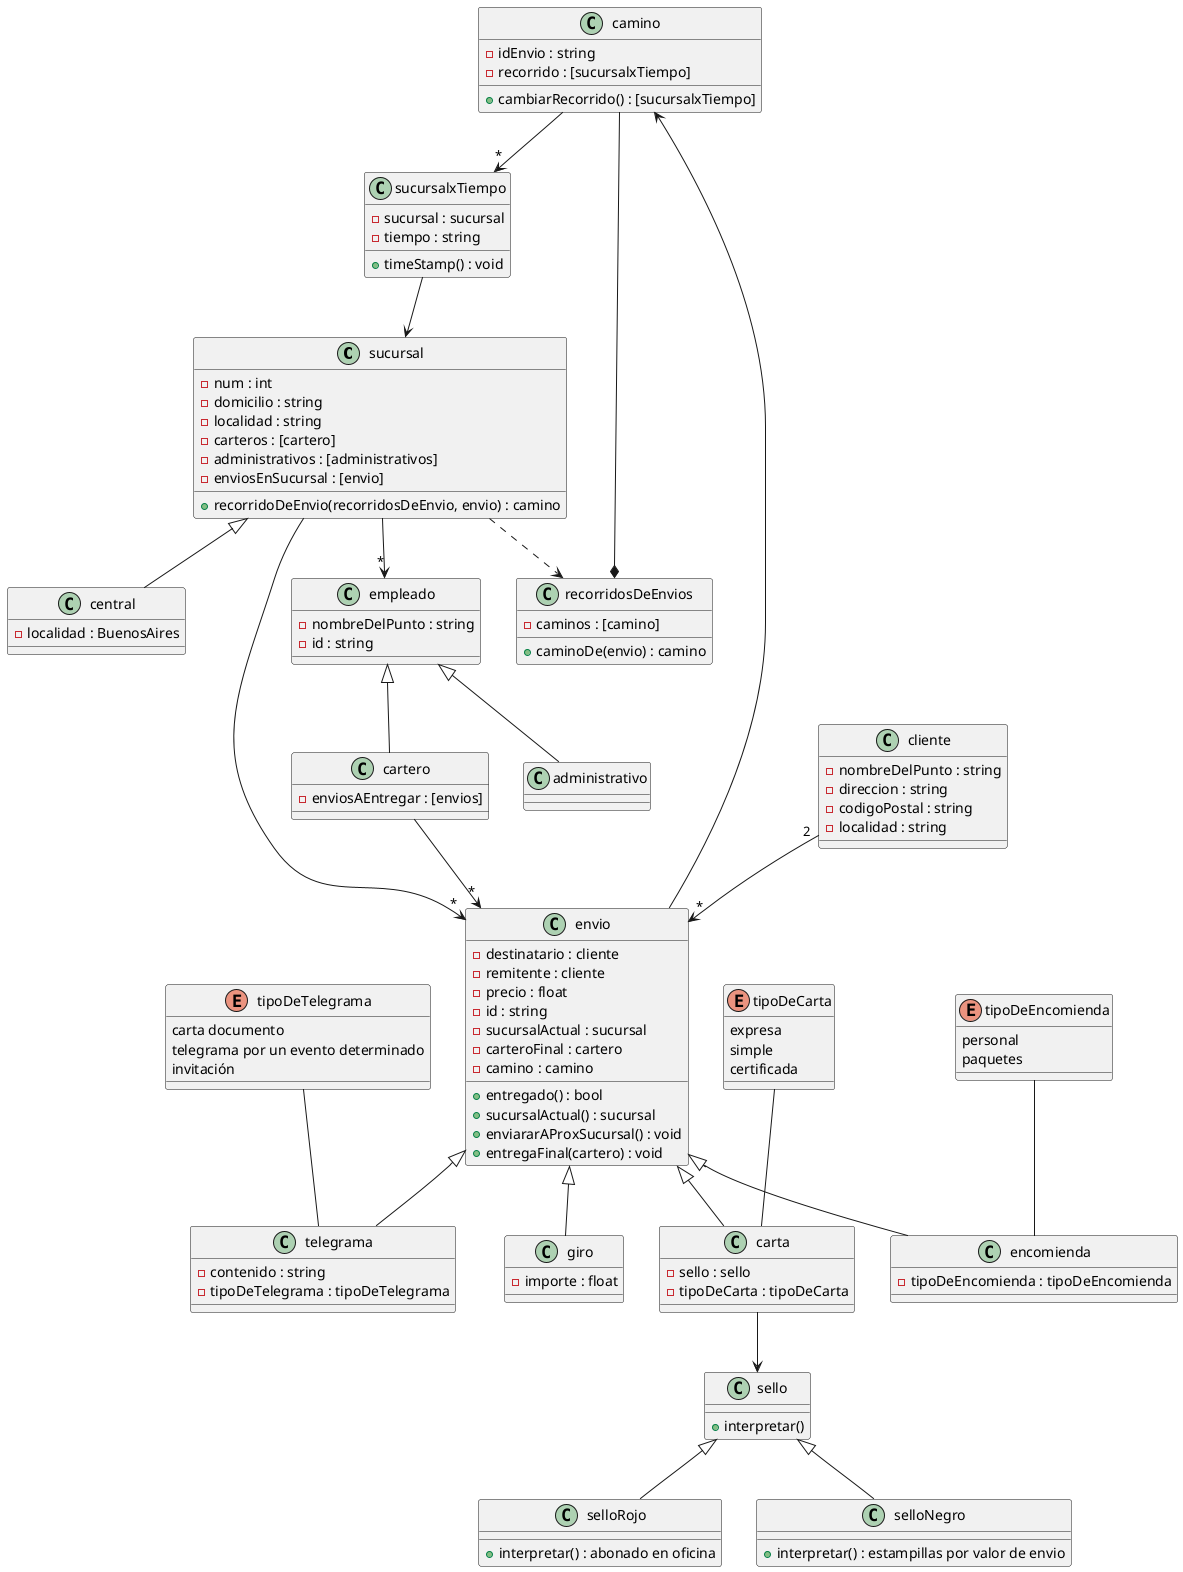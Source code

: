 @startuml 13Correo
class sucursal{
    -num : int
    -domicilio : string
    -localidad : string
    -carteros : [cartero]
    -administrativos : [administrativos]
    -enviosEnSucursal : [envio]
    +recorridoDeEnvio(recorridosDeEnvio, envio) : camino
}

class central extends sucursal{
    -localidad : BuenosAires
}

class empleado{
    -nombreDelPunto : string
    -id : string
}

class administrativo extends empleado{}

class cartero extends empleado{
    -enviosAEntregar : [envios]
}

class cliente{
    -nombreDelPunto : string
    -direccion : string
    -codigoPostal : string
    -localidad : string
}
class envio{
    -destinatario : cliente
    -remitente : cliente
    -precio : float
    -id : string
    -sucursalActual : sucursal
    -carteroFinal : cartero
    -camino : camino
    +entregado() : bool
    +sucursalActual() : sucursal
    +enviararAProxSucursal() : void
    +entregaFinal(cartero) : void
}
class camino{
    -idEnvio : string
    -recorrido : [sucursalxTiempo]
    +cambiarRecorrido() : [sucursalxTiempo]
}
class recorridosDeEnvios{
    -caminos : [camino]
    +caminoDe(envio) : camino
}


class telegrama extends envio{
    -contenido : string
    -tipoDeTelegrama : tipoDeTelegrama

}

class giro extends envio{
    -importe : float
}

class carta extends envio{
    -sello : sello
    -tipoDeCarta : tipoDeCarta
}
class sello{
    +interpretar()
}
class selloRojo extends sello{
    +interpretar() : abonado en oficina
}
class selloNegro extends sello{
    +interpretar() : estampillas por valor de envio
}

class encomienda extends envio{
    -tipoDeEncomienda : tipoDeEncomienda
}
enum tipoDeEncomienda{
    personal
    paquetes
}
enum tipoDeCarta{
    expresa
    simple
    certificada
}
enum tipoDeTelegrama{
    carta documento
    telegrama por un evento determinado
    invitación
}
class sucursalxTiempo{
    -sucursal : sucursal
    -tiempo : string
    +timeStamp() : void
}
sucursal -->"*" envio
camino <-- envio
camino -->"*" sucursalxTiempo
sucursalxTiempo --> sucursal
tipoDeCarta -- carta
tipoDeTelegrama -- telegrama
tipoDeEncomienda -- encomienda
cliente "2"-->"*" envio
camino --* recorridosDeEnvios
sucursal -->"*" empleado
cartero -->"*" envio
carta --> sello
sucursal ..> recorridosDeEnvios
@enduml